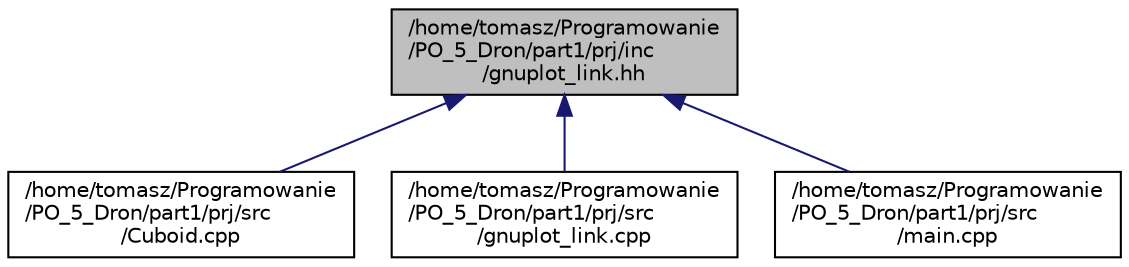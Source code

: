 digraph "/home/tomasz/Programowanie/PO_5_Dron/part1/prj/inc/gnuplot_link.hh"
{
  edge [fontname="Helvetica",fontsize="10",labelfontname="Helvetica",labelfontsize="10"];
  node [fontname="Helvetica",fontsize="10",shape=record];
  Node4 [label="/home/tomasz/Programowanie\l/PO_5_Dron/part1/prj/inc\l/gnuplot_link.hh",height=0.2,width=0.4,color="black", fillcolor="grey75", style="filled", fontcolor="black"];
  Node4 -> Node5 [dir="back",color="midnightblue",fontsize="10",style="solid",fontname="Helvetica"];
  Node5 [label="/home/tomasz/Programowanie\l/PO_5_Dron/part1/prj/src\l/Cuboid.cpp",height=0.2,width=0.4,color="black", fillcolor="white", style="filled",URL="$_cuboid_8cpp.html"];
  Node4 -> Node6 [dir="back",color="midnightblue",fontsize="10",style="solid",fontname="Helvetica"];
  Node6 [label="/home/tomasz/Programowanie\l/PO_5_Dron/part1/prj/src\l/gnuplot_link.cpp",height=0.2,width=0.4,color="black", fillcolor="white", style="filled",URL="$gnuplot__link_8cpp.html"];
  Node4 -> Node7 [dir="back",color="midnightblue",fontsize="10",style="solid",fontname="Helvetica"];
  Node7 [label="/home/tomasz/Programowanie\l/PO_5_Dron/part1/prj/src\l/main.cpp",height=0.2,width=0.4,color="black", fillcolor="white", style="filled",URL="$main_8cpp.html"];
}
